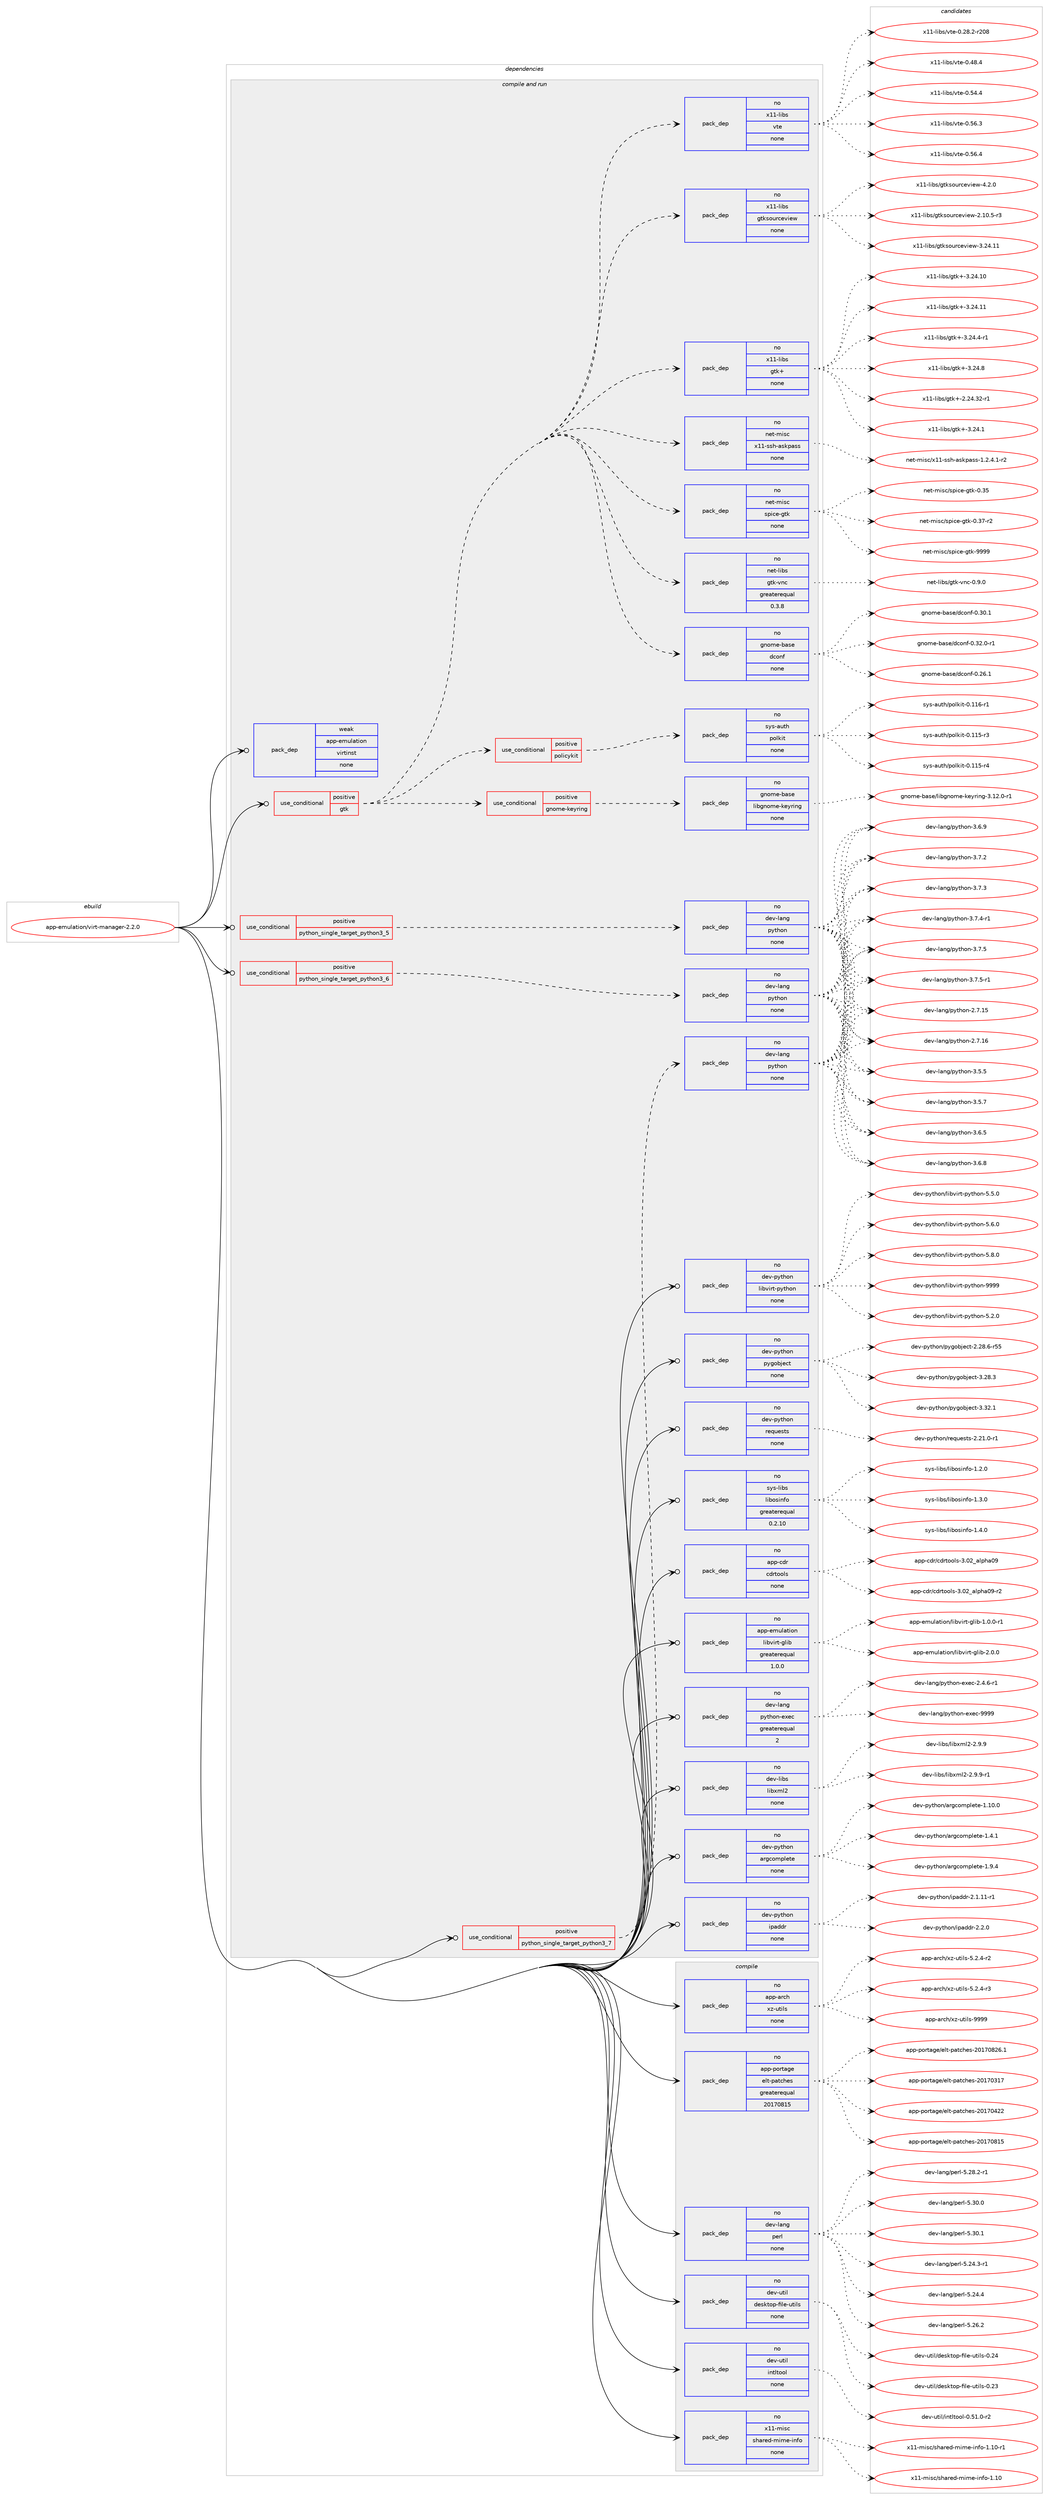 digraph prolog {

# *************
# Graph options
# *************

newrank=true;
concentrate=true;
compound=true;
graph [rankdir=LR,fontname=Helvetica,fontsize=10,ranksep=1.5];#, ranksep=2.5, nodesep=0.2];
edge  [arrowhead=vee];
node  [fontname=Helvetica,fontsize=10];

# **********
# The ebuild
# **********

subgraph cluster_leftcol {
color=gray;
rank=same;
label=<<i>ebuild</i>>;
id [label="app-emulation/virt-manager-2.2.0", color=red, width=4, href="../app-emulation/virt-manager-2.2.0.svg"];
}

# ****************
# The dependencies
# ****************

subgraph cluster_midcol {
color=gray;
label=<<i>dependencies</i>>;
subgraph cluster_compile {
fillcolor="#eeeeee";
style=filled;
label=<<i>compile</i>>;
subgraph pack363836 {
dependency489196 [label=<<TABLE BORDER="0" CELLBORDER="1" CELLSPACING="0" CELLPADDING="4" WIDTH="220"><TR><TD ROWSPAN="6" CELLPADDING="30">pack_dep</TD></TR><TR><TD WIDTH="110">no</TD></TR><TR><TD>app-arch</TD></TR><TR><TD>xz-utils</TD></TR><TR><TD>none</TD></TR><TR><TD></TD></TR></TABLE>>, shape=none, color=blue];
}
id:e -> dependency489196:w [weight=20,style="solid",arrowhead="vee"];
subgraph pack363837 {
dependency489197 [label=<<TABLE BORDER="0" CELLBORDER="1" CELLSPACING="0" CELLPADDING="4" WIDTH="220"><TR><TD ROWSPAN="6" CELLPADDING="30">pack_dep</TD></TR><TR><TD WIDTH="110">no</TD></TR><TR><TD>app-portage</TD></TR><TR><TD>elt-patches</TD></TR><TR><TD>greaterequal</TD></TR><TR><TD>20170815</TD></TR></TABLE>>, shape=none, color=blue];
}
id:e -> dependency489197:w [weight=20,style="solid",arrowhead="vee"];
subgraph pack363838 {
dependency489198 [label=<<TABLE BORDER="0" CELLBORDER="1" CELLSPACING="0" CELLPADDING="4" WIDTH="220"><TR><TD ROWSPAN="6" CELLPADDING="30">pack_dep</TD></TR><TR><TD WIDTH="110">no</TD></TR><TR><TD>dev-lang</TD></TR><TR><TD>perl</TD></TR><TR><TD>none</TD></TR><TR><TD></TD></TR></TABLE>>, shape=none, color=blue];
}
id:e -> dependency489198:w [weight=20,style="solid",arrowhead="vee"];
subgraph pack363839 {
dependency489199 [label=<<TABLE BORDER="0" CELLBORDER="1" CELLSPACING="0" CELLPADDING="4" WIDTH="220"><TR><TD ROWSPAN="6" CELLPADDING="30">pack_dep</TD></TR><TR><TD WIDTH="110">no</TD></TR><TR><TD>dev-util</TD></TR><TR><TD>desktop-file-utils</TD></TR><TR><TD>none</TD></TR><TR><TD></TD></TR></TABLE>>, shape=none, color=blue];
}
id:e -> dependency489199:w [weight=20,style="solid",arrowhead="vee"];
subgraph pack363840 {
dependency489200 [label=<<TABLE BORDER="0" CELLBORDER="1" CELLSPACING="0" CELLPADDING="4" WIDTH="220"><TR><TD ROWSPAN="6" CELLPADDING="30">pack_dep</TD></TR><TR><TD WIDTH="110">no</TD></TR><TR><TD>dev-util</TD></TR><TR><TD>intltool</TD></TR><TR><TD>none</TD></TR><TR><TD></TD></TR></TABLE>>, shape=none, color=blue];
}
id:e -> dependency489200:w [weight=20,style="solid",arrowhead="vee"];
subgraph pack363841 {
dependency489201 [label=<<TABLE BORDER="0" CELLBORDER="1" CELLSPACING="0" CELLPADDING="4" WIDTH="220"><TR><TD ROWSPAN="6" CELLPADDING="30">pack_dep</TD></TR><TR><TD WIDTH="110">no</TD></TR><TR><TD>x11-misc</TD></TR><TR><TD>shared-mime-info</TD></TR><TR><TD>none</TD></TR><TR><TD></TD></TR></TABLE>>, shape=none, color=blue];
}
id:e -> dependency489201:w [weight=20,style="solid",arrowhead="vee"];
}
subgraph cluster_compileandrun {
fillcolor="#eeeeee";
style=filled;
label=<<i>compile and run</i>>;
subgraph cond116506 {
dependency489202 [label=<<TABLE BORDER="0" CELLBORDER="1" CELLSPACING="0" CELLPADDING="4"><TR><TD ROWSPAN="3" CELLPADDING="10">use_conditional</TD></TR><TR><TD>positive</TD></TR><TR><TD>gtk</TD></TR></TABLE>>, shape=none, color=red];
subgraph pack363842 {
dependency489203 [label=<<TABLE BORDER="0" CELLBORDER="1" CELLSPACING="0" CELLPADDING="4" WIDTH="220"><TR><TD ROWSPAN="6" CELLPADDING="30">pack_dep</TD></TR><TR><TD WIDTH="110">no</TD></TR><TR><TD>gnome-base</TD></TR><TR><TD>dconf</TD></TR><TR><TD>none</TD></TR><TR><TD></TD></TR></TABLE>>, shape=none, color=blue];
}
dependency489202:e -> dependency489203:w [weight=20,style="dashed",arrowhead="vee"];
subgraph pack363843 {
dependency489204 [label=<<TABLE BORDER="0" CELLBORDER="1" CELLSPACING="0" CELLPADDING="4" WIDTH="220"><TR><TD ROWSPAN="6" CELLPADDING="30">pack_dep</TD></TR><TR><TD WIDTH="110">no</TD></TR><TR><TD>net-libs</TD></TR><TR><TD>gtk-vnc</TD></TR><TR><TD>greaterequal</TD></TR><TR><TD>0.3.8</TD></TR></TABLE>>, shape=none, color=blue];
}
dependency489202:e -> dependency489204:w [weight=20,style="dashed",arrowhead="vee"];
subgraph pack363844 {
dependency489205 [label=<<TABLE BORDER="0" CELLBORDER="1" CELLSPACING="0" CELLPADDING="4" WIDTH="220"><TR><TD ROWSPAN="6" CELLPADDING="30">pack_dep</TD></TR><TR><TD WIDTH="110">no</TD></TR><TR><TD>net-misc</TD></TR><TR><TD>spice-gtk</TD></TR><TR><TD>none</TD></TR><TR><TD></TD></TR></TABLE>>, shape=none, color=blue];
}
dependency489202:e -> dependency489205:w [weight=20,style="dashed",arrowhead="vee"];
subgraph pack363845 {
dependency489206 [label=<<TABLE BORDER="0" CELLBORDER="1" CELLSPACING="0" CELLPADDING="4" WIDTH="220"><TR><TD ROWSPAN="6" CELLPADDING="30">pack_dep</TD></TR><TR><TD WIDTH="110">no</TD></TR><TR><TD>net-misc</TD></TR><TR><TD>x11-ssh-askpass</TD></TR><TR><TD>none</TD></TR><TR><TD></TD></TR></TABLE>>, shape=none, color=blue];
}
dependency489202:e -> dependency489206:w [weight=20,style="dashed",arrowhead="vee"];
subgraph pack363846 {
dependency489207 [label=<<TABLE BORDER="0" CELLBORDER="1" CELLSPACING="0" CELLPADDING="4" WIDTH="220"><TR><TD ROWSPAN="6" CELLPADDING="30">pack_dep</TD></TR><TR><TD WIDTH="110">no</TD></TR><TR><TD>x11-libs</TD></TR><TR><TD>gtk+</TD></TR><TR><TD>none</TD></TR><TR><TD></TD></TR></TABLE>>, shape=none, color=blue];
}
dependency489202:e -> dependency489207:w [weight=20,style="dashed",arrowhead="vee"];
subgraph pack363847 {
dependency489208 [label=<<TABLE BORDER="0" CELLBORDER="1" CELLSPACING="0" CELLPADDING="4" WIDTH="220"><TR><TD ROWSPAN="6" CELLPADDING="30">pack_dep</TD></TR><TR><TD WIDTH="110">no</TD></TR><TR><TD>x11-libs</TD></TR><TR><TD>gtksourceview</TD></TR><TR><TD>none</TD></TR><TR><TD></TD></TR></TABLE>>, shape=none, color=blue];
}
dependency489202:e -> dependency489208:w [weight=20,style="dashed",arrowhead="vee"];
subgraph pack363848 {
dependency489209 [label=<<TABLE BORDER="0" CELLBORDER="1" CELLSPACING="0" CELLPADDING="4" WIDTH="220"><TR><TD ROWSPAN="6" CELLPADDING="30">pack_dep</TD></TR><TR><TD WIDTH="110">no</TD></TR><TR><TD>x11-libs</TD></TR><TR><TD>vte</TD></TR><TR><TD>none</TD></TR><TR><TD></TD></TR></TABLE>>, shape=none, color=blue];
}
dependency489202:e -> dependency489209:w [weight=20,style="dashed",arrowhead="vee"];
subgraph cond116507 {
dependency489210 [label=<<TABLE BORDER="0" CELLBORDER="1" CELLSPACING="0" CELLPADDING="4"><TR><TD ROWSPAN="3" CELLPADDING="10">use_conditional</TD></TR><TR><TD>positive</TD></TR><TR><TD>gnome-keyring</TD></TR></TABLE>>, shape=none, color=red];
subgraph pack363849 {
dependency489211 [label=<<TABLE BORDER="0" CELLBORDER="1" CELLSPACING="0" CELLPADDING="4" WIDTH="220"><TR><TD ROWSPAN="6" CELLPADDING="30">pack_dep</TD></TR><TR><TD WIDTH="110">no</TD></TR><TR><TD>gnome-base</TD></TR><TR><TD>libgnome-keyring</TD></TR><TR><TD>none</TD></TR><TR><TD></TD></TR></TABLE>>, shape=none, color=blue];
}
dependency489210:e -> dependency489211:w [weight=20,style="dashed",arrowhead="vee"];
}
dependency489202:e -> dependency489210:w [weight=20,style="dashed",arrowhead="vee"];
subgraph cond116508 {
dependency489212 [label=<<TABLE BORDER="0" CELLBORDER="1" CELLSPACING="0" CELLPADDING="4"><TR><TD ROWSPAN="3" CELLPADDING="10">use_conditional</TD></TR><TR><TD>positive</TD></TR><TR><TD>policykit</TD></TR></TABLE>>, shape=none, color=red];
subgraph pack363850 {
dependency489213 [label=<<TABLE BORDER="0" CELLBORDER="1" CELLSPACING="0" CELLPADDING="4" WIDTH="220"><TR><TD ROWSPAN="6" CELLPADDING="30">pack_dep</TD></TR><TR><TD WIDTH="110">no</TD></TR><TR><TD>sys-auth</TD></TR><TR><TD>polkit</TD></TR><TR><TD>none</TD></TR><TR><TD></TD></TR></TABLE>>, shape=none, color=blue];
}
dependency489212:e -> dependency489213:w [weight=20,style="dashed",arrowhead="vee"];
}
dependency489202:e -> dependency489212:w [weight=20,style="dashed",arrowhead="vee"];
}
id:e -> dependency489202:w [weight=20,style="solid",arrowhead="odotvee"];
subgraph cond116509 {
dependency489214 [label=<<TABLE BORDER="0" CELLBORDER="1" CELLSPACING="0" CELLPADDING="4"><TR><TD ROWSPAN="3" CELLPADDING="10">use_conditional</TD></TR><TR><TD>positive</TD></TR><TR><TD>python_single_target_python3_5</TD></TR></TABLE>>, shape=none, color=red];
subgraph pack363851 {
dependency489215 [label=<<TABLE BORDER="0" CELLBORDER="1" CELLSPACING="0" CELLPADDING="4" WIDTH="220"><TR><TD ROWSPAN="6" CELLPADDING="30">pack_dep</TD></TR><TR><TD WIDTH="110">no</TD></TR><TR><TD>dev-lang</TD></TR><TR><TD>python</TD></TR><TR><TD>none</TD></TR><TR><TD></TD></TR></TABLE>>, shape=none, color=blue];
}
dependency489214:e -> dependency489215:w [weight=20,style="dashed",arrowhead="vee"];
}
id:e -> dependency489214:w [weight=20,style="solid",arrowhead="odotvee"];
subgraph cond116510 {
dependency489216 [label=<<TABLE BORDER="0" CELLBORDER="1" CELLSPACING="0" CELLPADDING="4"><TR><TD ROWSPAN="3" CELLPADDING="10">use_conditional</TD></TR><TR><TD>positive</TD></TR><TR><TD>python_single_target_python3_6</TD></TR></TABLE>>, shape=none, color=red];
subgraph pack363852 {
dependency489217 [label=<<TABLE BORDER="0" CELLBORDER="1" CELLSPACING="0" CELLPADDING="4" WIDTH="220"><TR><TD ROWSPAN="6" CELLPADDING="30">pack_dep</TD></TR><TR><TD WIDTH="110">no</TD></TR><TR><TD>dev-lang</TD></TR><TR><TD>python</TD></TR><TR><TD>none</TD></TR><TR><TD></TD></TR></TABLE>>, shape=none, color=blue];
}
dependency489216:e -> dependency489217:w [weight=20,style="dashed",arrowhead="vee"];
}
id:e -> dependency489216:w [weight=20,style="solid",arrowhead="odotvee"];
subgraph cond116511 {
dependency489218 [label=<<TABLE BORDER="0" CELLBORDER="1" CELLSPACING="0" CELLPADDING="4"><TR><TD ROWSPAN="3" CELLPADDING="10">use_conditional</TD></TR><TR><TD>positive</TD></TR><TR><TD>python_single_target_python3_7</TD></TR></TABLE>>, shape=none, color=red];
subgraph pack363853 {
dependency489219 [label=<<TABLE BORDER="0" CELLBORDER="1" CELLSPACING="0" CELLPADDING="4" WIDTH="220"><TR><TD ROWSPAN="6" CELLPADDING="30">pack_dep</TD></TR><TR><TD WIDTH="110">no</TD></TR><TR><TD>dev-lang</TD></TR><TR><TD>python</TD></TR><TR><TD>none</TD></TR><TR><TD></TD></TR></TABLE>>, shape=none, color=blue];
}
dependency489218:e -> dependency489219:w [weight=20,style="dashed",arrowhead="vee"];
}
id:e -> dependency489218:w [weight=20,style="solid",arrowhead="odotvee"];
subgraph pack363854 {
dependency489220 [label=<<TABLE BORDER="0" CELLBORDER="1" CELLSPACING="0" CELLPADDING="4" WIDTH="220"><TR><TD ROWSPAN="6" CELLPADDING="30">pack_dep</TD></TR><TR><TD WIDTH="110">no</TD></TR><TR><TD>app-cdr</TD></TR><TR><TD>cdrtools</TD></TR><TR><TD>none</TD></TR><TR><TD></TD></TR></TABLE>>, shape=none, color=blue];
}
id:e -> dependency489220:w [weight=20,style="solid",arrowhead="odotvee"];
subgraph pack363855 {
dependency489221 [label=<<TABLE BORDER="0" CELLBORDER="1" CELLSPACING="0" CELLPADDING="4" WIDTH="220"><TR><TD ROWSPAN="6" CELLPADDING="30">pack_dep</TD></TR><TR><TD WIDTH="110">no</TD></TR><TR><TD>app-emulation</TD></TR><TR><TD>libvirt-glib</TD></TR><TR><TD>greaterequal</TD></TR><TR><TD>1.0.0</TD></TR></TABLE>>, shape=none, color=blue];
}
id:e -> dependency489221:w [weight=20,style="solid",arrowhead="odotvee"];
subgraph pack363856 {
dependency489222 [label=<<TABLE BORDER="0" CELLBORDER="1" CELLSPACING="0" CELLPADDING="4" WIDTH="220"><TR><TD ROWSPAN="6" CELLPADDING="30">pack_dep</TD></TR><TR><TD WIDTH="110">no</TD></TR><TR><TD>dev-lang</TD></TR><TR><TD>python-exec</TD></TR><TR><TD>greaterequal</TD></TR><TR><TD>2</TD></TR></TABLE>>, shape=none, color=blue];
}
id:e -> dependency489222:w [weight=20,style="solid",arrowhead="odotvee"];
subgraph pack363857 {
dependency489223 [label=<<TABLE BORDER="0" CELLBORDER="1" CELLSPACING="0" CELLPADDING="4" WIDTH="220"><TR><TD ROWSPAN="6" CELLPADDING="30">pack_dep</TD></TR><TR><TD WIDTH="110">no</TD></TR><TR><TD>dev-libs</TD></TR><TR><TD>libxml2</TD></TR><TR><TD>none</TD></TR><TR><TD></TD></TR></TABLE>>, shape=none, color=blue];
}
id:e -> dependency489223:w [weight=20,style="solid",arrowhead="odotvee"];
subgraph pack363858 {
dependency489224 [label=<<TABLE BORDER="0" CELLBORDER="1" CELLSPACING="0" CELLPADDING="4" WIDTH="220"><TR><TD ROWSPAN="6" CELLPADDING="30">pack_dep</TD></TR><TR><TD WIDTH="110">no</TD></TR><TR><TD>dev-python</TD></TR><TR><TD>argcomplete</TD></TR><TR><TD>none</TD></TR><TR><TD></TD></TR></TABLE>>, shape=none, color=blue];
}
id:e -> dependency489224:w [weight=20,style="solid",arrowhead="odotvee"];
subgraph pack363859 {
dependency489225 [label=<<TABLE BORDER="0" CELLBORDER="1" CELLSPACING="0" CELLPADDING="4" WIDTH="220"><TR><TD ROWSPAN="6" CELLPADDING="30">pack_dep</TD></TR><TR><TD WIDTH="110">no</TD></TR><TR><TD>dev-python</TD></TR><TR><TD>ipaddr</TD></TR><TR><TD>none</TD></TR><TR><TD></TD></TR></TABLE>>, shape=none, color=blue];
}
id:e -> dependency489225:w [weight=20,style="solid",arrowhead="odotvee"];
subgraph pack363860 {
dependency489226 [label=<<TABLE BORDER="0" CELLBORDER="1" CELLSPACING="0" CELLPADDING="4" WIDTH="220"><TR><TD ROWSPAN="6" CELLPADDING="30">pack_dep</TD></TR><TR><TD WIDTH="110">no</TD></TR><TR><TD>dev-python</TD></TR><TR><TD>libvirt-python</TD></TR><TR><TD>none</TD></TR><TR><TD></TD></TR></TABLE>>, shape=none, color=blue];
}
id:e -> dependency489226:w [weight=20,style="solid",arrowhead="odotvee"];
subgraph pack363861 {
dependency489227 [label=<<TABLE BORDER="0" CELLBORDER="1" CELLSPACING="0" CELLPADDING="4" WIDTH="220"><TR><TD ROWSPAN="6" CELLPADDING="30">pack_dep</TD></TR><TR><TD WIDTH="110">no</TD></TR><TR><TD>dev-python</TD></TR><TR><TD>pygobject</TD></TR><TR><TD>none</TD></TR><TR><TD></TD></TR></TABLE>>, shape=none, color=blue];
}
id:e -> dependency489227:w [weight=20,style="solid",arrowhead="odotvee"];
subgraph pack363862 {
dependency489228 [label=<<TABLE BORDER="0" CELLBORDER="1" CELLSPACING="0" CELLPADDING="4" WIDTH="220"><TR><TD ROWSPAN="6" CELLPADDING="30">pack_dep</TD></TR><TR><TD WIDTH="110">no</TD></TR><TR><TD>dev-python</TD></TR><TR><TD>requests</TD></TR><TR><TD>none</TD></TR><TR><TD></TD></TR></TABLE>>, shape=none, color=blue];
}
id:e -> dependency489228:w [weight=20,style="solid",arrowhead="odotvee"];
subgraph pack363863 {
dependency489229 [label=<<TABLE BORDER="0" CELLBORDER="1" CELLSPACING="0" CELLPADDING="4" WIDTH="220"><TR><TD ROWSPAN="6" CELLPADDING="30">pack_dep</TD></TR><TR><TD WIDTH="110">no</TD></TR><TR><TD>sys-libs</TD></TR><TR><TD>libosinfo</TD></TR><TR><TD>greaterequal</TD></TR><TR><TD>0.2.10</TD></TR></TABLE>>, shape=none, color=blue];
}
id:e -> dependency489229:w [weight=20,style="solid",arrowhead="odotvee"];
subgraph pack363864 {
dependency489230 [label=<<TABLE BORDER="0" CELLBORDER="1" CELLSPACING="0" CELLPADDING="4" WIDTH="220"><TR><TD ROWSPAN="6" CELLPADDING="30">pack_dep</TD></TR><TR><TD WIDTH="110">weak</TD></TR><TR><TD>app-emulation</TD></TR><TR><TD>virtinst</TD></TR><TR><TD>none</TD></TR><TR><TD></TD></TR></TABLE>>, shape=none, color=blue];
}
id:e -> dependency489230:w [weight=20,style="solid",arrowhead="odotvee"];
}
subgraph cluster_run {
fillcolor="#eeeeee";
style=filled;
label=<<i>run</i>>;
}
}

# **************
# The candidates
# **************

subgraph cluster_choices {
rank=same;
color=gray;
label=<<i>candidates</i>>;

subgraph choice363836 {
color=black;
nodesep=1;
choice9711211245971149910447120122451171161051081154553465046524511450 [label="app-arch/xz-utils-5.2.4-r2", color=red, width=4,href="../app-arch/xz-utils-5.2.4-r2.svg"];
choice9711211245971149910447120122451171161051081154553465046524511451 [label="app-arch/xz-utils-5.2.4-r3", color=red, width=4,href="../app-arch/xz-utils-5.2.4-r3.svg"];
choice9711211245971149910447120122451171161051081154557575757 [label="app-arch/xz-utils-9999", color=red, width=4,href="../app-arch/xz-utils-9999.svg"];
dependency489196:e -> choice9711211245971149910447120122451171161051081154553465046524511450:w [style=dotted,weight="100"];
dependency489196:e -> choice9711211245971149910447120122451171161051081154553465046524511451:w [style=dotted,weight="100"];
dependency489196:e -> choice9711211245971149910447120122451171161051081154557575757:w [style=dotted,weight="100"];
}
subgraph choice363837 {
color=black;
nodesep=1;
choice97112112451121111141169710310147101108116451129711699104101115455048495548514955 [label="app-portage/elt-patches-20170317", color=red, width=4,href="../app-portage/elt-patches-20170317.svg"];
choice97112112451121111141169710310147101108116451129711699104101115455048495548525050 [label="app-portage/elt-patches-20170422", color=red, width=4,href="../app-portage/elt-patches-20170422.svg"];
choice97112112451121111141169710310147101108116451129711699104101115455048495548564953 [label="app-portage/elt-patches-20170815", color=red, width=4,href="../app-portage/elt-patches-20170815.svg"];
choice971121124511211111411697103101471011081164511297116991041011154550484955485650544649 [label="app-portage/elt-patches-20170826.1", color=red, width=4,href="../app-portage/elt-patches-20170826.1.svg"];
dependency489197:e -> choice97112112451121111141169710310147101108116451129711699104101115455048495548514955:w [style=dotted,weight="100"];
dependency489197:e -> choice97112112451121111141169710310147101108116451129711699104101115455048495548525050:w [style=dotted,weight="100"];
dependency489197:e -> choice97112112451121111141169710310147101108116451129711699104101115455048495548564953:w [style=dotted,weight="100"];
dependency489197:e -> choice971121124511211111411697103101471011081164511297116991041011154550484955485650544649:w [style=dotted,weight="100"];
}
subgraph choice363838 {
color=black;
nodesep=1;
choice100101118451089711010347112101114108455346505246514511449 [label="dev-lang/perl-5.24.3-r1", color=red, width=4,href="../dev-lang/perl-5.24.3-r1.svg"];
choice10010111845108971101034711210111410845534650524652 [label="dev-lang/perl-5.24.4", color=red, width=4,href="../dev-lang/perl-5.24.4.svg"];
choice10010111845108971101034711210111410845534650544650 [label="dev-lang/perl-5.26.2", color=red, width=4,href="../dev-lang/perl-5.26.2.svg"];
choice100101118451089711010347112101114108455346505646504511449 [label="dev-lang/perl-5.28.2-r1", color=red, width=4,href="../dev-lang/perl-5.28.2-r1.svg"];
choice10010111845108971101034711210111410845534651484648 [label="dev-lang/perl-5.30.0", color=red, width=4,href="../dev-lang/perl-5.30.0.svg"];
choice10010111845108971101034711210111410845534651484649 [label="dev-lang/perl-5.30.1", color=red, width=4,href="../dev-lang/perl-5.30.1.svg"];
dependency489198:e -> choice100101118451089711010347112101114108455346505246514511449:w [style=dotted,weight="100"];
dependency489198:e -> choice10010111845108971101034711210111410845534650524652:w [style=dotted,weight="100"];
dependency489198:e -> choice10010111845108971101034711210111410845534650544650:w [style=dotted,weight="100"];
dependency489198:e -> choice100101118451089711010347112101114108455346505646504511449:w [style=dotted,weight="100"];
dependency489198:e -> choice10010111845108971101034711210111410845534651484648:w [style=dotted,weight="100"];
dependency489198:e -> choice10010111845108971101034711210111410845534651484649:w [style=dotted,weight="100"];
}
subgraph choice363839 {
color=black;
nodesep=1;
choice100101118451171161051084710010111510711611111245102105108101451171161051081154548465051 [label="dev-util/desktop-file-utils-0.23", color=red, width=4,href="../dev-util/desktop-file-utils-0.23.svg"];
choice100101118451171161051084710010111510711611111245102105108101451171161051081154548465052 [label="dev-util/desktop-file-utils-0.24", color=red, width=4,href="../dev-util/desktop-file-utils-0.24.svg"];
dependency489199:e -> choice100101118451171161051084710010111510711611111245102105108101451171161051081154548465051:w [style=dotted,weight="100"];
dependency489199:e -> choice100101118451171161051084710010111510711611111245102105108101451171161051081154548465052:w [style=dotted,weight="100"];
}
subgraph choice363840 {
color=black;
nodesep=1;
choice1001011184511711610510847105110116108116111111108454846534946484511450 [label="dev-util/intltool-0.51.0-r2", color=red, width=4,href="../dev-util/intltool-0.51.0-r2.svg"];
dependency489200:e -> choice1001011184511711610510847105110116108116111111108454846534946484511450:w [style=dotted,weight="100"];
}
subgraph choice363841 {
color=black;
nodesep=1;
choice12049494510910511599471151049711410110045109105109101451051101021114549464948 [label="x11-misc/shared-mime-info-1.10", color=red, width=4,href="../x11-misc/shared-mime-info-1.10.svg"];
choice120494945109105115994711510497114101100451091051091014510511010211145494649484511449 [label="x11-misc/shared-mime-info-1.10-r1", color=red, width=4,href="../x11-misc/shared-mime-info-1.10-r1.svg"];
dependency489201:e -> choice12049494510910511599471151049711410110045109105109101451051101021114549464948:w [style=dotted,weight="100"];
dependency489201:e -> choice120494945109105115994711510497114101100451091051091014510511010211145494649484511449:w [style=dotted,weight="100"];
}
subgraph choice363842 {
color=black;
nodesep=1;
choice103110111109101459897115101471009911111010245484650544649 [label="gnome-base/dconf-0.26.1", color=red, width=4,href="../gnome-base/dconf-0.26.1.svg"];
choice103110111109101459897115101471009911111010245484651484649 [label="gnome-base/dconf-0.30.1", color=red, width=4,href="../gnome-base/dconf-0.30.1.svg"];
choice1031101111091014598971151014710099111110102454846515046484511449 [label="gnome-base/dconf-0.32.0-r1", color=red, width=4,href="../gnome-base/dconf-0.32.0-r1.svg"];
dependency489203:e -> choice103110111109101459897115101471009911111010245484650544649:w [style=dotted,weight="100"];
dependency489203:e -> choice103110111109101459897115101471009911111010245484651484649:w [style=dotted,weight="100"];
dependency489203:e -> choice1031101111091014598971151014710099111110102454846515046484511449:w [style=dotted,weight="100"];
}
subgraph choice363843 {
color=black;
nodesep=1;
choice1101011164510810598115471031161074511811099454846574648 [label="net-libs/gtk-vnc-0.9.0", color=red, width=4,href="../net-libs/gtk-vnc-0.9.0.svg"];
dependency489204:e -> choice1101011164510810598115471031161074511811099454846574648:w [style=dotted,weight="100"];
}
subgraph choice363844 {
color=black;
nodesep=1;
choice11010111645109105115994711511210599101451031161074548465153 [label="net-misc/spice-gtk-0.35", color=red, width=4,href="../net-misc/spice-gtk-0.35.svg"];
choice110101116451091051159947115112105991014510311610745484651554511450 [label="net-misc/spice-gtk-0.37-r2", color=red, width=4,href="../net-misc/spice-gtk-0.37-r2.svg"];
choice11010111645109105115994711511210599101451031161074557575757 [label="net-misc/spice-gtk-9999", color=red, width=4,href="../net-misc/spice-gtk-9999.svg"];
dependency489205:e -> choice11010111645109105115994711511210599101451031161074548465153:w [style=dotted,weight="100"];
dependency489205:e -> choice110101116451091051159947115112105991014510311610745484651554511450:w [style=dotted,weight="100"];
dependency489205:e -> choice11010111645109105115994711511210599101451031161074557575757:w [style=dotted,weight="100"];
}
subgraph choice363845 {
color=black;
nodesep=1;
choice11010111645109105115994712049494511511510445971151071129711511545494650465246494511450 [label="net-misc/x11-ssh-askpass-1.2.4.1-r2", color=red, width=4,href="../net-misc/x11-ssh-askpass-1.2.4.1-r2.svg"];
dependency489206:e -> choice11010111645109105115994712049494511511510445971151071129711511545494650465246494511450:w [style=dotted,weight="100"];
}
subgraph choice363846 {
color=black;
nodesep=1;
choice12049494510810598115471031161074345504650524651504511449 [label="x11-libs/gtk+-2.24.32-r1", color=red, width=4,href="../x11-libs/gtk+-2.24.32-r1.svg"];
choice12049494510810598115471031161074345514650524649 [label="x11-libs/gtk+-3.24.1", color=red, width=4,href="../x11-libs/gtk+-3.24.1.svg"];
choice1204949451081059811547103116107434551465052464948 [label="x11-libs/gtk+-3.24.10", color=red, width=4,href="../x11-libs/gtk+-3.24.10.svg"];
choice1204949451081059811547103116107434551465052464949 [label="x11-libs/gtk+-3.24.11", color=red, width=4,href="../x11-libs/gtk+-3.24.11.svg"];
choice120494945108105981154710311610743455146505246524511449 [label="x11-libs/gtk+-3.24.4-r1", color=red, width=4,href="../x11-libs/gtk+-3.24.4-r1.svg"];
choice12049494510810598115471031161074345514650524656 [label="x11-libs/gtk+-3.24.8", color=red, width=4,href="../x11-libs/gtk+-3.24.8.svg"];
dependency489207:e -> choice12049494510810598115471031161074345504650524651504511449:w [style=dotted,weight="100"];
dependency489207:e -> choice12049494510810598115471031161074345514650524649:w [style=dotted,weight="100"];
dependency489207:e -> choice1204949451081059811547103116107434551465052464948:w [style=dotted,weight="100"];
dependency489207:e -> choice1204949451081059811547103116107434551465052464949:w [style=dotted,weight="100"];
dependency489207:e -> choice120494945108105981154710311610743455146505246524511449:w [style=dotted,weight="100"];
dependency489207:e -> choice12049494510810598115471031161074345514650524656:w [style=dotted,weight="100"];
}
subgraph choice363847 {
color=black;
nodesep=1;
choice120494945108105981154710311610711511111711499101118105101119455046494846534511451 [label="x11-libs/gtksourceview-2.10.5-r3", color=red, width=4,href="../x11-libs/gtksourceview-2.10.5-r3.svg"];
choice1204949451081059811547103116107115111117114991011181051011194551465052464949 [label="x11-libs/gtksourceview-3.24.11", color=red, width=4,href="../x11-libs/gtksourceview-3.24.11.svg"];
choice120494945108105981154710311610711511111711499101118105101119455246504648 [label="x11-libs/gtksourceview-4.2.0", color=red, width=4,href="../x11-libs/gtksourceview-4.2.0.svg"];
dependency489208:e -> choice120494945108105981154710311610711511111711499101118105101119455046494846534511451:w [style=dotted,weight="100"];
dependency489208:e -> choice1204949451081059811547103116107115111117114991011181051011194551465052464949:w [style=dotted,weight="100"];
dependency489208:e -> choice120494945108105981154710311610711511111711499101118105101119455246504648:w [style=dotted,weight="100"];
}
subgraph choice363848 {
color=black;
nodesep=1;
choice12049494510810598115471181161014548465056465045114504856 [label="x11-libs/vte-0.28.2-r208", color=red, width=4,href="../x11-libs/vte-0.28.2-r208.svg"];
choice120494945108105981154711811610145484652564652 [label="x11-libs/vte-0.48.4", color=red, width=4,href="../x11-libs/vte-0.48.4.svg"];
choice120494945108105981154711811610145484653524652 [label="x11-libs/vte-0.54.4", color=red, width=4,href="../x11-libs/vte-0.54.4.svg"];
choice120494945108105981154711811610145484653544651 [label="x11-libs/vte-0.56.3", color=red, width=4,href="../x11-libs/vte-0.56.3.svg"];
choice120494945108105981154711811610145484653544652 [label="x11-libs/vte-0.56.4", color=red, width=4,href="../x11-libs/vte-0.56.4.svg"];
dependency489209:e -> choice12049494510810598115471181161014548465056465045114504856:w [style=dotted,weight="100"];
dependency489209:e -> choice120494945108105981154711811610145484652564652:w [style=dotted,weight="100"];
dependency489209:e -> choice120494945108105981154711811610145484653524652:w [style=dotted,weight="100"];
dependency489209:e -> choice120494945108105981154711811610145484653544651:w [style=dotted,weight="100"];
dependency489209:e -> choice120494945108105981154711811610145484653544652:w [style=dotted,weight="100"];
}
subgraph choice363849 {
color=black;
nodesep=1;
choice103110111109101459897115101471081059810311011110910145107101121114105110103455146495046484511449 [label="gnome-base/libgnome-keyring-3.12.0-r1", color=red, width=4,href="../gnome-base/libgnome-keyring-3.12.0-r1.svg"];
dependency489211:e -> choice103110111109101459897115101471081059810311011110910145107101121114105110103455146495046484511449:w [style=dotted,weight="100"];
}
subgraph choice363850 {
color=black;
nodesep=1;
choice1151211154597117116104471121111081071051164548464949534511451 [label="sys-auth/polkit-0.115-r3", color=red, width=4,href="../sys-auth/polkit-0.115-r3.svg"];
choice1151211154597117116104471121111081071051164548464949534511452 [label="sys-auth/polkit-0.115-r4", color=red, width=4,href="../sys-auth/polkit-0.115-r4.svg"];
choice1151211154597117116104471121111081071051164548464949544511449 [label="sys-auth/polkit-0.116-r1", color=red, width=4,href="../sys-auth/polkit-0.116-r1.svg"];
dependency489213:e -> choice1151211154597117116104471121111081071051164548464949534511451:w [style=dotted,weight="100"];
dependency489213:e -> choice1151211154597117116104471121111081071051164548464949534511452:w [style=dotted,weight="100"];
dependency489213:e -> choice1151211154597117116104471121111081071051164548464949544511449:w [style=dotted,weight="100"];
}
subgraph choice363851 {
color=black;
nodesep=1;
choice10010111845108971101034711212111610411111045504655464953 [label="dev-lang/python-2.7.15", color=red, width=4,href="../dev-lang/python-2.7.15.svg"];
choice10010111845108971101034711212111610411111045504655464954 [label="dev-lang/python-2.7.16", color=red, width=4,href="../dev-lang/python-2.7.16.svg"];
choice100101118451089711010347112121116104111110455146534653 [label="dev-lang/python-3.5.5", color=red, width=4,href="../dev-lang/python-3.5.5.svg"];
choice100101118451089711010347112121116104111110455146534655 [label="dev-lang/python-3.5.7", color=red, width=4,href="../dev-lang/python-3.5.7.svg"];
choice100101118451089711010347112121116104111110455146544653 [label="dev-lang/python-3.6.5", color=red, width=4,href="../dev-lang/python-3.6.5.svg"];
choice100101118451089711010347112121116104111110455146544656 [label="dev-lang/python-3.6.8", color=red, width=4,href="../dev-lang/python-3.6.8.svg"];
choice100101118451089711010347112121116104111110455146544657 [label="dev-lang/python-3.6.9", color=red, width=4,href="../dev-lang/python-3.6.9.svg"];
choice100101118451089711010347112121116104111110455146554650 [label="dev-lang/python-3.7.2", color=red, width=4,href="../dev-lang/python-3.7.2.svg"];
choice100101118451089711010347112121116104111110455146554651 [label="dev-lang/python-3.7.3", color=red, width=4,href="../dev-lang/python-3.7.3.svg"];
choice1001011184510897110103471121211161041111104551465546524511449 [label="dev-lang/python-3.7.4-r1", color=red, width=4,href="../dev-lang/python-3.7.4-r1.svg"];
choice100101118451089711010347112121116104111110455146554653 [label="dev-lang/python-3.7.5", color=red, width=4,href="../dev-lang/python-3.7.5.svg"];
choice1001011184510897110103471121211161041111104551465546534511449 [label="dev-lang/python-3.7.5-r1", color=red, width=4,href="../dev-lang/python-3.7.5-r1.svg"];
dependency489215:e -> choice10010111845108971101034711212111610411111045504655464953:w [style=dotted,weight="100"];
dependency489215:e -> choice10010111845108971101034711212111610411111045504655464954:w [style=dotted,weight="100"];
dependency489215:e -> choice100101118451089711010347112121116104111110455146534653:w [style=dotted,weight="100"];
dependency489215:e -> choice100101118451089711010347112121116104111110455146534655:w [style=dotted,weight="100"];
dependency489215:e -> choice100101118451089711010347112121116104111110455146544653:w [style=dotted,weight="100"];
dependency489215:e -> choice100101118451089711010347112121116104111110455146544656:w [style=dotted,weight="100"];
dependency489215:e -> choice100101118451089711010347112121116104111110455146544657:w [style=dotted,weight="100"];
dependency489215:e -> choice100101118451089711010347112121116104111110455146554650:w [style=dotted,weight="100"];
dependency489215:e -> choice100101118451089711010347112121116104111110455146554651:w [style=dotted,weight="100"];
dependency489215:e -> choice1001011184510897110103471121211161041111104551465546524511449:w [style=dotted,weight="100"];
dependency489215:e -> choice100101118451089711010347112121116104111110455146554653:w [style=dotted,weight="100"];
dependency489215:e -> choice1001011184510897110103471121211161041111104551465546534511449:w [style=dotted,weight="100"];
}
subgraph choice363852 {
color=black;
nodesep=1;
choice10010111845108971101034711212111610411111045504655464953 [label="dev-lang/python-2.7.15", color=red, width=4,href="../dev-lang/python-2.7.15.svg"];
choice10010111845108971101034711212111610411111045504655464954 [label="dev-lang/python-2.7.16", color=red, width=4,href="../dev-lang/python-2.7.16.svg"];
choice100101118451089711010347112121116104111110455146534653 [label="dev-lang/python-3.5.5", color=red, width=4,href="../dev-lang/python-3.5.5.svg"];
choice100101118451089711010347112121116104111110455146534655 [label="dev-lang/python-3.5.7", color=red, width=4,href="../dev-lang/python-3.5.7.svg"];
choice100101118451089711010347112121116104111110455146544653 [label="dev-lang/python-3.6.5", color=red, width=4,href="../dev-lang/python-3.6.5.svg"];
choice100101118451089711010347112121116104111110455146544656 [label="dev-lang/python-3.6.8", color=red, width=4,href="../dev-lang/python-3.6.8.svg"];
choice100101118451089711010347112121116104111110455146544657 [label="dev-lang/python-3.6.9", color=red, width=4,href="../dev-lang/python-3.6.9.svg"];
choice100101118451089711010347112121116104111110455146554650 [label="dev-lang/python-3.7.2", color=red, width=4,href="../dev-lang/python-3.7.2.svg"];
choice100101118451089711010347112121116104111110455146554651 [label="dev-lang/python-3.7.3", color=red, width=4,href="../dev-lang/python-3.7.3.svg"];
choice1001011184510897110103471121211161041111104551465546524511449 [label="dev-lang/python-3.7.4-r1", color=red, width=4,href="../dev-lang/python-3.7.4-r1.svg"];
choice100101118451089711010347112121116104111110455146554653 [label="dev-lang/python-3.7.5", color=red, width=4,href="../dev-lang/python-3.7.5.svg"];
choice1001011184510897110103471121211161041111104551465546534511449 [label="dev-lang/python-3.7.5-r1", color=red, width=4,href="../dev-lang/python-3.7.5-r1.svg"];
dependency489217:e -> choice10010111845108971101034711212111610411111045504655464953:w [style=dotted,weight="100"];
dependency489217:e -> choice10010111845108971101034711212111610411111045504655464954:w [style=dotted,weight="100"];
dependency489217:e -> choice100101118451089711010347112121116104111110455146534653:w [style=dotted,weight="100"];
dependency489217:e -> choice100101118451089711010347112121116104111110455146534655:w [style=dotted,weight="100"];
dependency489217:e -> choice100101118451089711010347112121116104111110455146544653:w [style=dotted,weight="100"];
dependency489217:e -> choice100101118451089711010347112121116104111110455146544656:w [style=dotted,weight="100"];
dependency489217:e -> choice100101118451089711010347112121116104111110455146544657:w [style=dotted,weight="100"];
dependency489217:e -> choice100101118451089711010347112121116104111110455146554650:w [style=dotted,weight="100"];
dependency489217:e -> choice100101118451089711010347112121116104111110455146554651:w [style=dotted,weight="100"];
dependency489217:e -> choice1001011184510897110103471121211161041111104551465546524511449:w [style=dotted,weight="100"];
dependency489217:e -> choice100101118451089711010347112121116104111110455146554653:w [style=dotted,weight="100"];
dependency489217:e -> choice1001011184510897110103471121211161041111104551465546534511449:w [style=dotted,weight="100"];
}
subgraph choice363853 {
color=black;
nodesep=1;
choice10010111845108971101034711212111610411111045504655464953 [label="dev-lang/python-2.7.15", color=red, width=4,href="../dev-lang/python-2.7.15.svg"];
choice10010111845108971101034711212111610411111045504655464954 [label="dev-lang/python-2.7.16", color=red, width=4,href="../dev-lang/python-2.7.16.svg"];
choice100101118451089711010347112121116104111110455146534653 [label="dev-lang/python-3.5.5", color=red, width=4,href="../dev-lang/python-3.5.5.svg"];
choice100101118451089711010347112121116104111110455146534655 [label="dev-lang/python-3.5.7", color=red, width=4,href="../dev-lang/python-3.5.7.svg"];
choice100101118451089711010347112121116104111110455146544653 [label="dev-lang/python-3.6.5", color=red, width=4,href="../dev-lang/python-3.6.5.svg"];
choice100101118451089711010347112121116104111110455146544656 [label="dev-lang/python-3.6.8", color=red, width=4,href="../dev-lang/python-3.6.8.svg"];
choice100101118451089711010347112121116104111110455146544657 [label="dev-lang/python-3.6.9", color=red, width=4,href="../dev-lang/python-3.6.9.svg"];
choice100101118451089711010347112121116104111110455146554650 [label="dev-lang/python-3.7.2", color=red, width=4,href="../dev-lang/python-3.7.2.svg"];
choice100101118451089711010347112121116104111110455146554651 [label="dev-lang/python-3.7.3", color=red, width=4,href="../dev-lang/python-3.7.3.svg"];
choice1001011184510897110103471121211161041111104551465546524511449 [label="dev-lang/python-3.7.4-r1", color=red, width=4,href="../dev-lang/python-3.7.4-r1.svg"];
choice100101118451089711010347112121116104111110455146554653 [label="dev-lang/python-3.7.5", color=red, width=4,href="../dev-lang/python-3.7.5.svg"];
choice1001011184510897110103471121211161041111104551465546534511449 [label="dev-lang/python-3.7.5-r1", color=red, width=4,href="../dev-lang/python-3.7.5-r1.svg"];
dependency489219:e -> choice10010111845108971101034711212111610411111045504655464953:w [style=dotted,weight="100"];
dependency489219:e -> choice10010111845108971101034711212111610411111045504655464954:w [style=dotted,weight="100"];
dependency489219:e -> choice100101118451089711010347112121116104111110455146534653:w [style=dotted,weight="100"];
dependency489219:e -> choice100101118451089711010347112121116104111110455146534655:w [style=dotted,weight="100"];
dependency489219:e -> choice100101118451089711010347112121116104111110455146544653:w [style=dotted,weight="100"];
dependency489219:e -> choice100101118451089711010347112121116104111110455146544656:w [style=dotted,weight="100"];
dependency489219:e -> choice100101118451089711010347112121116104111110455146544657:w [style=dotted,weight="100"];
dependency489219:e -> choice100101118451089711010347112121116104111110455146554650:w [style=dotted,weight="100"];
dependency489219:e -> choice100101118451089711010347112121116104111110455146554651:w [style=dotted,weight="100"];
dependency489219:e -> choice1001011184510897110103471121211161041111104551465546524511449:w [style=dotted,weight="100"];
dependency489219:e -> choice100101118451089711010347112121116104111110455146554653:w [style=dotted,weight="100"];
dependency489219:e -> choice1001011184510897110103471121211161041111104551465546534511449:w [style=dotted,weight="100"];
}
subgraph choice363854 {
color=black;
nodesep=1;
choice971121124599100114479910011411611111110811545514648509597108112104974857 [label="app-cdr/cdrtools-3.02_alpha09", color=red, width=4,href="../app-cdr/cdrtools-3.02_alpha09.svg"];
choice9711211245991001144799100114116111111108115455146485095971081121049748574511450 [label="app-cdr/cdrtools-3.02_alpha09-r2", color=red, width=4,href="../app-cdr/cdrtools-3.02_alpha09-r2.svg"];
dependency489220:e -> choice971121124599100114479910011411611111110811545514648509597108112104974857:w [style=dotted,weight="100"];
dependency489220:e -> choice9711211245991001144799100114116111111108115455146485095971081121049748574511450:w [style=dotted,weight="100"];
}
subgraph choice363855 {
color=black;
nodesep=1;
choice971121124510110911710897116105111110471081059811810511411645103108105984549464846484511449 [label="app-emulation/libvirt-glib-1.0.0-r1", color=red, width=4,href="../app-emulation/libvirt-glib-1.0.0-r1.svg"];
choice97112112451011091171089711610511111047108105981181051141164510310810598455046484648 [label="app-emulation/libvirt-glib-2.0.0", color=red, width=4,href="../app-emulation/libvirt-glib-2.0.0.svg"];
dependency489221:e -> choice971121124510110911710897116105111110471081059811810511411645103108105984549464846484511449:w [style=dotted,weight="100"];
dependency489221:e -> choice97112112451011091171089711610511111047108105981181051141164510310810598455046484648:w [style=dotted,weight="100"];
}
subgraph choice363856 {
color=black;
nodesep=1;
choice10010111845108971101034711212111610411111045101120101994550465246544511449 [label="dev-lang/python-exec-2.4.6-r1", color=red, width=4,href="../dev-lang/python-exec-2.4.6-r1.svg"];
choice10010111845108971101034711212111610411111045101120101994557575757 [label="dev-lang/python-exec-9999", color=red, width=4,href="../dev-lang/python-exec-9999.svg"];
dependency489222:e -> choice10010111845108971101034711212111610411111045101120101994550465246544511449:w [style=dotted,weight="100"];
dependency489222:e -> choice10010111845108971101034711212111610411111045101120101994557575757:w [style=dotted,weight="100"];
}
subgraph choice363857 {
color=black;
nodesep=1;
choice1001011184510810598115471081059812010910850455046574657 [label="dev-libs/libxml2-2.9.9", color=red, width=4,href="../dev-libs/libxml2-2.9.9.svg"];
choice10010111845108105981154710810598120109108504550465746574511449 [label="dev-libs/libxml2-2.9.9-r1", color=red, width=4,href="../dev-libs/libxml2-2.9.9-r1.svg"];
dependency489223:e -> choice1001011184510810598115471081059812010910850455046574657:w [style=dotted,weight="100"];
dependency489223:e -> choice10010111845108105981154710810598120109108504550465746574511449:w [style=dotted,weight="100"];
}
subgraph choice363858 {
color=black;
nodesep=1;
choice1001011184511212111610411111047971141039911110911210810111610145494649484648 [label="dev-python/argcomplete-1.10.0", color=red, width=4,href="../dev-python/argcomplete-1.10.0.svg"];
choice10010111845112121116104111110479711410399111109112108101116101454946524649 [label="dev-python/argcomplete-1.4.1", color=red, width=4,href="../dev-python/argcomplete-1.4.1.svg"];
choice10010111845112121116104111110479711410399111109112108101116101454946574652 [label="dev-python/argcomplete-1.9.4", color=red, width=4,href="../dev-python/argcomplete-1.9.4.svg"];
dependency489224:e -> choice1001011184511212111610411111047971141039911110911210810111610145494649484648:w [style=dotted,weight="100"];
dependency489224:e -> choice10010111845112121116104111110479711410399111109112108101116101454946524649:w [style=dotted,weight="100"];
dependency489224:e -> choice10010111845112121116104111110479711410399111109112108101116101454946574652:w [style=dotted,weight="100"];
}
subgraph choice363859 {
color=black;
nodesep=1;
choice100101118451121211161041111104710511297100100114455046494649494511449 [label="dev-python/ipaddr-2.1.11-r1", color=red, width=4,href="../dev-python/ipaddr-2.1.11-r1.svg"];
choice100101118451121211161041111104710511297100100114455046504648 [label="dev-python/ipaddr-2.2.0", color=red, width=4,href="../dev-python/ipaddr-2.2.0.svg"];
dependency489225:e -> choice100101118451121211161041111104710511297100100114455046494649494511449:w [style=dotted,weight="100"];
dependency489225:e -> choice100101118451121211161041111104710511297100100114455046504648:w [style=dotted,weight="100"];
}
subgraph choice363860 {
color=black;
nodesep=1;
choice10010111845112121116104111110471081059811810511411645112121116104111110455346504648 [label="dev-python/libvirt-python-5.2.0", color=red, width=4,href="../dev-python/libvirt-python-5.2.0.svg"];
choice10010111845112121116104111110471081059811810511411645112121116104111110455346534648 [label="dev-python/libvirt-python-5.5.0", color=red, width=4,href="../dev-python/libvirt-python-5.5.0.svg"];
choice10010111845112121116104111110471081059811810511411645112121116104111110455346544648 [label="dev-python/libvirt-python-5.6.0", color=red, width=4,href="../dev-python/libvirt-python-5.6.0.svg"];
choice10010111845112121116104111110471081059811810511411645112121116104111110455346564648 [label="dev-python/libvirt-python-5.8.0", color=red, width=4,href="../dev-python/libvirt-python-5.8.0.svg"];
choice100101118451121211161041111104710810598118105114116451121211161041111104557575757 [label="dev-python/libvirt-python-9999", color=red, width=4,href="../dev-python/libvirt-python-9999.svg"];
dependency489226:e -> choice10010111845112121116104111110471081059811810511411645112121116104111110455346504648:w [style=dotted,weight="100"];
dependency489226:e -> choice10010111845112121116104111110471081059811810511411645112121116104111110455346534648:w [style=dotted,weight="100"];
dependency489226:e -> choice10010111845112121116104111110471081059811810511411645112121116104111110455346544648:w [style=dotted,weight="100"];
dependency489226:e -> choice10010111845112121116104111110471081059811810511411645112121116104111110455346564648:w [style=dotted,weight="100"];
dependency489226:e -> choice100101118451121211161041111104710810598118105114116451121211161041111104557575757:w [style=dotted,weight="100"];
}
subgraph choice363861 {
color=black;
nodesep=1;
choice1001011184511212111610411111047112121103111981061019911645504650564654451145353 [label="dev-python/pygobject-2.28.6-r55", color=red, width=4,href="../dev-python/pygobject-2.28.6-r55.svg"];
choice1001011184511212111610411111047112121103111981061019911645514650564651 [label="dev-python/pygobject-3.28.3", color=red, width=4,href="../dev-python/pygobject-3.28.3.svg"];
choice1001011184511212111610411111047112121103111981061019911645514651504649 [label="dev-python/pygobject-3.32.1", color=red, width=4,href="../dev-python/pygobject-3.32.1.svg"];
dependency489227:e -> choice1001011184511212111610411111047112121103111981061019911645504650564654451145353:w [style=dotted,weight="100"];
dependency489227:e -> choice1001011184511212111610411111047112121103111981061019911645514650564651:w [style=dotted,weight="100"];
dependency489227:e -> choice1001011184511212111610411111047112121103111981061019911645514651504649:w [style=dotted,weight="100"];
}
subgraph choice363862 {
color=black;
nodesep=1;
choice1001011184511212111610411111047114101113117101115116115455046504946484511449 [label="dev-python/requests-2.21.0-r1", color=red, width=4,href="../dev-python/requests-2.21.0-r1.svg"];
dependency489228:e -> choice1001011184511212111610411111047114101113117101115116115455046504946484511449:w [style=dotted,weight="100"];
}
subgraph choice363863 {
color=black;
nodesep=1;
choice11512111545108105981154710810598111115105110102111454946504648 [label="sys-libs/libosinfo-1.2.0", color=red, width=4,href="../sys-libs/libosinfo-1.2.0.svg"];
choice11512111545108105981154710810598111115105110102111454946514648 [label="sys-libs/libosinfo-1.3.0", color=red, width=4,href="../sys-libs/libosinfo-1.3.0.svg"];
choice11512111545108105981154710810598111115105110102111454946524648 [label="sys-libs/libosinfo-1.4.0", color=red, width=4,href="../sys-libs/libosinfo-1.4.0.svg"];
dependency489229:e -> choice11512111545108105981154710810598111115105110102111454946504648:w [style=dotted,weight="100"];
dependency489229:e -> choice11512111545108105981154710810598111115105110102111454946514648:w [style=dotted,weight="100"];
dependency489229:e -> choice11512111545108105981154710810598111115105110102111454946524648:w [style=dotted,weight="100"];
}
subgraph choice363864 {
color=black;
nodesep=1;
}
}

}
